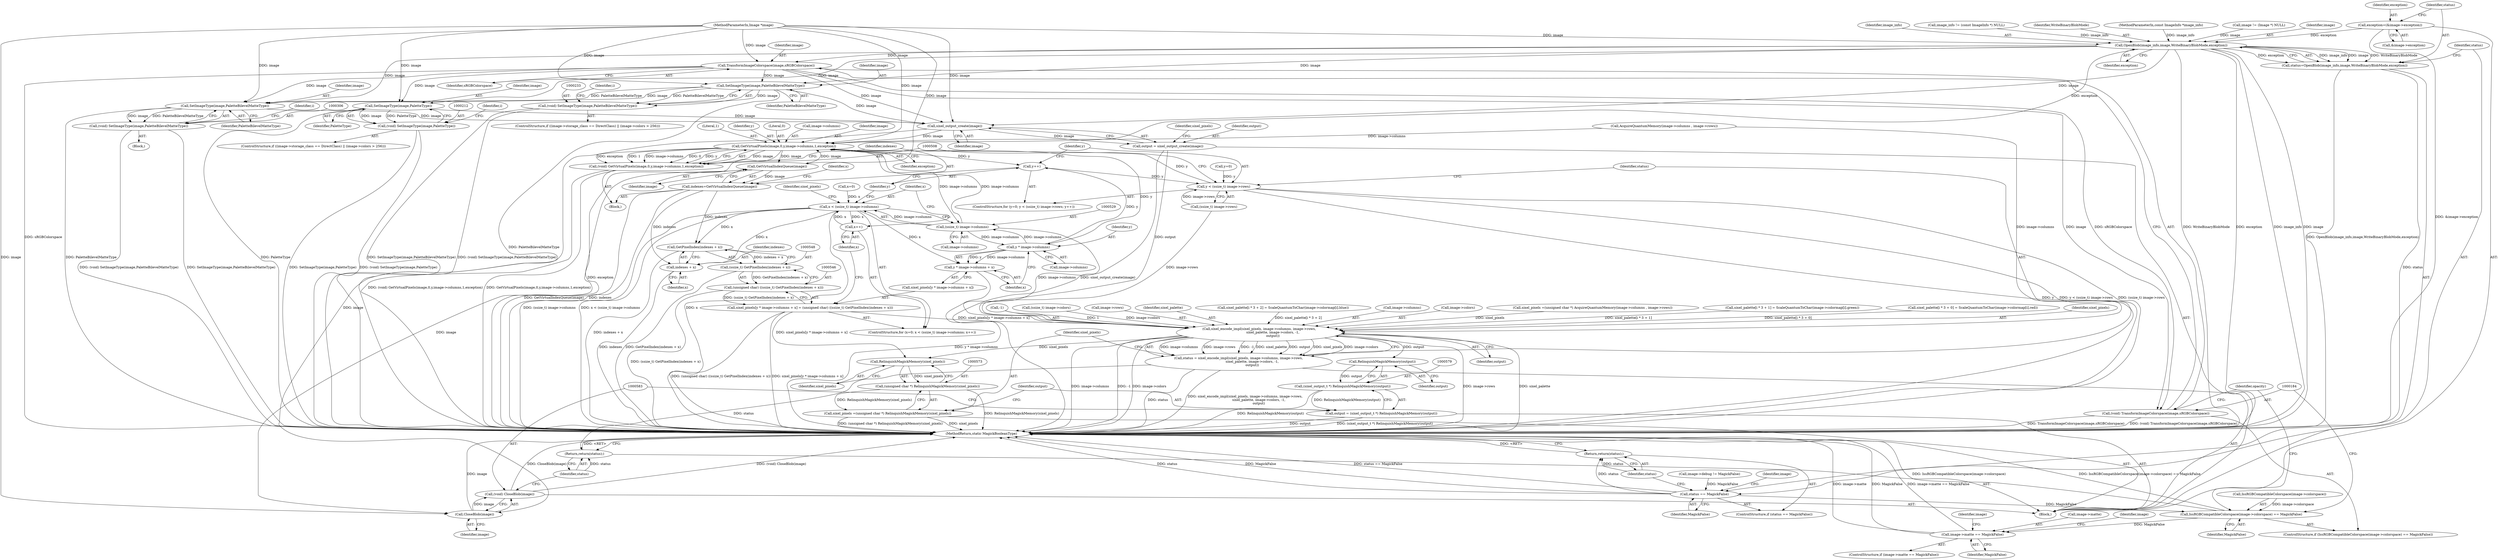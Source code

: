 digraph "0_ImageMagick_10b3823a7619ed22d42764733eb052c4159bc8c1_1@pointer" {
"1000157" [label="(Call,exception=(&image->exception))"];
"1000165" [label="(Call,OpenBlob(image_info,image,WriteBinaryBlobMode,exception))"];
"1000163" [label="(Call,status=OpenBlob(image_info,image,WriteBinaryBlobMode,exception))"];
"1000171" [label="(Call,status == MagickFalse)"];
"1000174" [label="(Return,return(status);)"];
"1000177" [label="(Call,IssRGBCompatibleColorspace(image->colorspace) == MagickFalse)"];
"1000193" [label="(Call,image->matte == MagickFalse)"];
"1000185" [label="(Call,TransformImageColorspace(image,sRGBColorspace))"];
"1000183" [label="(Call,(void) TransformImageColorspace(image,sRGBColorspace))"];
"1000213" [label="(Call,SetImageType(image,PaletteType))"];
"1000211" [label="(Call,(void) SetImageType(image,PaletteType))"];
"1000480" [label="(Call,sixel_output_create(image))"];
"1000478" [label="(Call,output = sixel_output_create(image))"];
"1000555" [label="(Call,sixel_encode_impl(sixel_pixels, image->columns, image->rows,\n                          sixel_palette, image->colors, -1,\n                          output))"];
"1000553" [label="(Call,status = sixel_encode_impl(sixel_pixels, image->columns, image->rows,\n                          sixel_palette, image->colors, -1,\n                          output))"];
"1000586" [label="(Return,return(status);)"];
"1000574" [label="(Call,RelinquishMagickMemory(sixel_pixels))"];
"1000572" [label="(Call,(unsigned char *) RelinquishMagickMemory(sixel_pixels))"];
"1000570" [label="(Call,sixel_pixels =(unsigned char *) RelinquishMagickMemory(sixel_pixels))"];
"1000580" [label="(Call,RelinquishMagickMemory(output))"];
"1000578" [label="(Call,(sixel_output_t *) RelinquishMagickMemory(output))"];
"1000576" [label="(Call,output = (sixel_output_t *) RelinquishMagickMemory(output))"];
"1000509" [label="(Call,GetVirtualPixels(image,0,y,image->columns,1,exception))"];
"1000504" [label="(Call,y++)"];
"1000497" [label="(Call,y < (ssize_t) image->rows)"];
"1000507" [label="(Call,(void) GetVirtualPixels(image,0,y,image->columns,1,exception))"];
"1000520" [label="(Call,GetVirtualIndexQueue(image))"];
"1000518" [label="(Call,indexes=GetVirtualIndexQueue(image))"];
"1000549" [label="(Call,GetPixelIndex(indexes + x))"];
"1000547" [label="(Call,(ssize_t) GetPixelIndex(indexes + x))"];
"1000545" [label="(Call,(unsigned char) ((ssize_t) GetPixelIndex(indexes + x)))"];
"1000535" [label="(Call,sixel_pixels[y * image->columns + x] = (unsigned char) ((ssize_t) GetPixelIndex(indexes + x)))"];
"1000550" [label="(Call,indexes + x)"];
"1000584" [label="(Call,CloseBlob(image))"];
"1000582" [label="(Call,(void) CloseBlob(image))"];
"1000528" [label="(Call,(ssize_t) image->columns)"];
"1000526" [label="(Call,x < (ssize_t) image->columns)"];
"1000533" [label="(Call,x++)"];
"1000538" [label="(Call,y * image->columns + x)"];
"1000539" [label="(Call,y * image->columns)"];
"1000234" [label="(Call,SetImageType(image,PaletteBilevelMatteType))"];
"1000232" [label="(Call,(void) SetImageType(image,PaletteBilevelMatteType))"];
"1000307" [label="(Call,SetImageType(image,PaletteBilevelMatteType))"];
"1000305" [label="(Call,(void) SetImageType(image,PaletteBilevelMatteType))"];
"1000309" [label="(Identifier,PaletteBilevelMatteType)"];
"1000576" [label="(Call,output = (sixel_output_t *) RelinquishMagickMemory(output))"];
"1000567" [label="(Call,-1)"];
"1000539" [label="(Call,y * image->columns)"];
"1000516" [label="(Literal,1)"];
"1000577" [label="(Identifier,output)"];
"1000486" [label="(Call,AcquireQuantumMemory(image->columns , image->rows))"];
"1000193" [label="(Call,image->matte == MagickFalse)"];
"1000183" [label="(Call,(void) TransformImageColorspace(image,sRGBColorspace))"];
"1000186" [label="(Identifier,image)"];
"1000170" [label="(ControlStructure,if (status == MagickFalse))"];
"1000569" [label="(Identifier,output)"];
"1000234" [label="(Call,SetImageType(image,PaletteBilevelMatteType))"];
"1000422" [label="(Call,(ssize_t) image->colors)"];
"1000498" [label="(Identifier,y)"];
"1000163" [label="(Call,status=OpenBlob(image_info,image,WriteBinaryBlobMode,exception))"];
"1000166" [label="(Identifier,image_info)"];
"1000194" [label="(Call,image->matte)"];
"1000159" [label="(Call,&image->exception)"];
"1000512" [label="(Identifier,y)"];
"1000517" [label="(Identifier,exception)"];
"1000158" [label="(Identifier,exception)"];
"1000581" [label="(Identifier,output)"];
"1000574" [label="(Call,RelinquishMagickMemory(sixel_pixels))"];
"1000213" [label="(Call,SetImageType(image,PaletteType))"];
"1000215" [label="(Identifier,PaletteType)"];
"1000571" [label="(Identifier,sixel_pixels)"];
"1000499" [label="(Call,(ssize_t) image->rows)"];
"1000493" [label="(ControlStructure,for (y=0; y < (ssize_t) image->rows; y++))"];
"1000483" [label="(Identifier,sixel_pixels)"];
"1000505" [label="(Identifier,y)"];
"1000551" [label="(Identifier,indexes)"];
"1000560" [label="(Call,image->rows)"];
"1000540" [label="(Identifier,y)"];
"1000554" [label="(Identifier,status)"];
"1000192" [label="(ControlStructure,if (image->matte == MagickFalse))"];
"1000418" [label="(Identifier,i)"];
"1000563" [label="(Identifier,sixel_palette)"];
"1000504" [label="(Call,y++)"];
"1000119" [label="(Call,image_info != (const ImageInfo *) NULL)"];
"1000462" [label="(Call,sixel_palette[i * 3 + 2] = ScaleQuantumToChar(image->colormap[i].blue))"];
"1000189" [label="(Identifier,opacity)"];
"1000526" [label="(Call,x < (ssize_t) image->columns)"];
"1000175" [label="(Identifier,status)"];
"1000164" [label="(Identifier,status)"];
"1000168" [label="(Identifier,WriteBinaryBlobMode)"];
"1000305" [label="(Call,(void) SetImageType(image,PaletteBilevelMatteType))"];
"1000506" [label="(Block,)"];
"1000528" [label="(Call,(ssize_t) image->columns)"];
"1000480" [label="(Call,sixel_output_create(image))"];
"1000580" [label="(Call,RelinquishMagickMemory(output))"];
"1000536" [label="(Call,sixel_pixels[y * image->columns + x])"];
"1000557" [label="(Call,image->columns)"];
"1000537" [label="(Identifier,sixel_pixels)"];
"1000312" [label="(Identifier,i)"];
"1000535" [label="(Call,sixel_pixels[y * image->columns + x] = (unsigned char) ((ssize_t) GetPixelIndex(indexes + x)))"];
"1000527" [label="(Identifier,x)"];
"1000157" [label="(Call,exception=(&image->exception))"];
"1000533" [label="(Call,x++)"];
"1000211" [label="(Call,(void) SetImageType(image,PaletteType))"];
"1000518" [label="(Call,indexes=GetVirtualIndexQueue(image))"];
"1000173" [label="(Identifier,MagickFalse)"];
"1000584" [label="(Call,CloseBlob(image))"];
"1000107" [label="(Block,)"];
"1000182" [label="(Identifier,MagickFalse)"];
"1000187" [label="(Identifier,sRGBColorspace)"];
"1000105" [label="(MethodParameterIn,const ImageInfo *image_info)"];
"1000530" [label="(Call,image->columns)"];
"1000131" [label="(Call,image != (Image *) NULL)"];
"1000575" [label="(Identifier,sixel_pixels)"];
"1000172" [label="(Identifier,status)"];
"1000185" [label="(Call,TransformImageColorspace(image,sRGBColorspace))"];
"1000165" [label="(Call,OpenBlob(image_info,image,WriteBinaryBlobMode,exception))"];
"1000555" [label="(Call,sixel_encode_impl(sixel_pixels, image->columns, image->rows,\n                          sixel_palette, image->colors, -1,\n                          output))"];
"1000588" [label="(MethodReturn,static MagickBooleanType)"];
"1000564" [label="(Call,image->colors)"];
"1000524" [label="(Identifier,x)"];
"1000232" [label="(Call,(void) SetImageType(image,PaletteBilevelMatteType))"];
"1000235" [label="(Identifier,image)"];
"1000570" [label="(Call,sixel_pixels =(unsigned char *) RelinquishMagickMemory(sixel_pixels))"];
"1000236" [label="(Identifier,PaletteBilevelMatteType)"];
"1000549" [label="(Call,GetPixelIndex(indexes + x))"];
"1000199" [label="(ControlStructure,if ((image->storage_class == DirectClass) || (image->colors > 256)))"];
"1000572" [label="(Call,(unsigned char *) RelinquishMagickMemory(sixel_pixels))"];
"1000143" [label="(Call,image->debug != MagickFalse)"];
"1000177" [label="(Call,IssRGBCompatibleColorspace(image->colorspace) == MagickFalse)"];
"1000497" [label="(Call,y < (ssize_t) image->rows)"];
"1000509" [label="(Call,GetVirtualPixels(image,0,y,image->columns,1,exception))"];
"1000507" [label="(Call,(void) GetVirtualPixels(image,0,y,image->columns,1,exception))"];
"1000522" [label="(ControlStructure,for (x=0; x < (ssize_t) image->columns; x++))"];
"1000167" [label="(Identifier,image)"];
"1000214" [label="(Identifier,image)"];
"1000520" [label="(Call,GetVirtualIndexQueue(image))"];
"1000511" [label="(Literal,0)"];
"1000174" [label="(Return,return(status);)"];
"1000481" [label="(Identifier,image)"];
"1000308" [label="(Identifier,image)"];
"1000519" [label="(Identifier,indexes)"];
"1000552" [label="(Identifier,x)"];
"1000544" [label="(Identifier,x)"];
"1000106" [label="(MethodParameterIn,Image *image)"];
"1000585" [label="(Identifier,image)"];
"1000171" [label="(Call,status == MagickFalse)"];
"1000538" [label="(Call,y * image->columns + x)"];
"1000239" [label="(Identifier,i)"];
"1000482" [label="(Call,sixel_pixels =(unsigned char *) AcquireQuantumMemory(image->columns , image->rows))"];
"1000523" [label="(Call,x=0)"];
"1000479" [label="(Identifier,output)"];
"1000513" [label="(Call,image->columns)"];
"1000534" [label="(Identifier,x)"];
"1000446" [label="(Call,sixel_palette[i * 3 + 1] = ScaleQuantumToChar(image->colormap[i].green))"];
"1000203" [label="(Identifier,image)"];
"1000547" [label="(Call,(ssize_t) GetPixelIndex(indexes + x))"];
"1000586" [label="(Return,return(status);)"];
"1000224" [label="(Identifier,image)"];
"1000510" [label="(Identifier,image)"];
"1000304" [label="(Block,)"];
"1000197" [label="(Identifier,MagickFalse)"];
"1000550" [label="(Call,indexes + x)"];
"1000553" [label="(Call,status = sixel_encode_impl(sixel_pixels, image->columns, image->rows,\n                          sixel_palette, image->colors, -1,\n                          output))"];
"1000176" [label="(ControlStructure,if (IssRGBCompatibleColorspace(image->colorspace) == MagickFalse))"];
"1000494" [label="(Call,y=0)"];
"1000180" [label="(Identifier,image)"];
"1000587" [label="(Identifier,status)"];
"1000478" [label="(Call,output = sixel_output_create(image))"];
"1000521" [label="(Identifier,image)"];
"1000178" [label="(Call,IssRGBCompatibleColorspace(image->colorspace))"];
"1000220" [label="(ControlStructure,if ((image->storage_class == DirectClass) || (image->colors > 256)))"];
"1000307" [label="(Call,SetImageType(image,PaletteBilevelMatteType))"];
"1000169" [label="(Identifier,exception)"];
"1000430" [label="(Call,sixel_palette[i * 3 + 0] = ScaleQuantumToChar(image->colormap[i].red))"];
"1000545" [label="(Call,(unsigned char) ((ssize_t) GetPixelIndex(indexes + x)))"];
"1000578" [label="(Call,(sixel_output_t *) RelinquishMagickMemory(output))"];
"1000541" [label="(Call,image->columns)"];
"1000556" [label="(Identifier,sixel_pixels)"];
"1000582" [label="(Call,(void) CloseBlob(image))"];
"1000157" -> "1000107"  [label="AST: "];
"1000157" -> "1000159"  [label="CFG: "];
"1000158" -> "1000157"  [label="AST: "];
"1000159" -> "1000157"  [label="AST: "];
"1000164" -> "1000157"  [label="CFG: "];
"1000157" -> "1000588"  [label="DDG: &image->exception"];
"1000157" -> "1000165"  [label="DDG: exception"];
"1000165" -> "1000163"  [label="AST: "];
"1000165" -> "1000169"  [label="CFG: "];
"1000166" -> "1000165"  [label="AST: "];
"1000167" -> "1000165"  [label="AST: "];
"1000168" -> "1000165"  [label="AST: "];
"1000169" -> "1000165"  [label="AST: "];
"1000163" -> "1000165"  [label="CFG: "];
"1000165" -> "1000588"  [label="DDG: WriteBinaryBlobMode"];
"1000165" -> "1000588"  [label="DDG: exception"];
"1000165" -> "1000588"  [label="DDG: image_info"];
"1000165" -> "1000588"  [label="DDG: image"];
"1000165" -> "1000163"  [label="DDG: image_info"];
"1000165" -> "1000163"  [label="DDG: image"];
"1000165" -> "1000163"  [label="DDG: WriteBinaryBlobMode"];
"1000165" -> "1000163"  [label="DDG: exception"];
"1000119" -> "1000165"  [label="DDG: image_info"];
"1000105" -> "1000165"  [label="DDG: image_info"];
"1000131" -> "1000165"  [label="DDG: image"];
"1000106" -> "1000165"  [label="DDG: image"];
"1000165" -> "1000185"  [label="DDG: image"];
"1000165" -> "1000213"  [label="DDG: image"];
"1000165" -> "1000234"  [label="DDG: image"];
"1000165" -> "1000307"  [label="DDG: image"];
"1000165" -> "1000480"  [label="DDG: image"];
"1000165" -> "1000509"  [label="DDG: exception"];
"1000163" -> "1000107"  [label="AST: "];
"1000164" -> "1000163"  [label="AST: "];
"1000172" -> "1000163"  [label="CFG: "];
"1000163" -> "1000588"  [label="DDG: OpenBlob(image_info,image,WriteBinaryBlobMode,exception)"];
"1000163" -> "1000171"  [label="DDG: status"];
"1000171" -> "1000170"  [label="AST: "];
"1000171" -> "1000173"  [label="CFG: "];
"1000172" -> "1000171"  [label="AST: "];
"1000173" -> "1000171"  [label="AST: "];
"1000175" -> "1000171"  [label="CFG: "];
"1000180" -> "1000171"  [label="CFG: "];
"1000171" -> "1000588"  [label="DDG: status"];
"1000171" -> "1000588"  [label="DDG: MagickFalse"];
"1000171" -> "1000588"  [label="DDG: status == MagickFalse"];
"1000143" -> "1000171"  [label="DDG: MagickFalse"];
"1000171" -> "1000174"  [label="DDG: status"];
"1000171" -> "1000177"  [label="DDG: MagickFalse"];
"1000174" -> "1000170"  [label="AST: "];
"1000174" -> "1000175"  [label="CFG: "];
"1000175" -> "1000174"  [label="AST: "];
"1000588" -> "1000174"  [label="CFG: "];
"1000174" -> "1000588"  [label="DDG: <RET>"];
"1000175" -> "1000174"  [label="DDG: status"];
"1000177" -> "1000176"  [label="AST: "];
"1000177" -> "1000182"  [label="CFG: "];
"1000178" -> "1000177"  [label="AST: "];
"1000182" -> "1000177"  [label="AST: "];
"1000184" -> "1000177"  [label="CFG: "];
"1000189" -> "1000177"  [label="CFG: "];
"1000177" -> "1000588"  [label="DDG: IssRGBCompatibleColorspace(image->colorspace)"];
"1000177" -> "1000588"  [label="DDG: IssRGBCompatibleColorspace(image->colorspace) == MagickFalse"];
"1000178" -> "1000177"  [label="DDG: image->colorspace"];
"1000177" -> "1000193"  [label="DDG: MagickFalse"];
"1000193" -> "1000192"  [label="AST: "];
"1000193" -> "1000197"  [label="CFG: "];
"1000194" -> "1000193"  [label="AST: "];
"1000197" -> "1000193"  [label="AST: "];
"1000203" -> "1000193"  [label="CFG: "];
"1000224" -> "1000193"  [label="CFG: "];
"1000193" -> "1000588"  [label="DDG: image->matte"];
"1000193" -> "1000588"  [label="DDG: MagickFalse"];
"1000193" -> "1000588"  [label="DDG: image->matte == MagickFalse"];
"1000185" -> "1000183"  [label="AST: "];
"1000185" -> "1000187"  [label="CFG: "];
"1000186" -> "1000185"  [label="AST: "];
"1000187" -> "1000185"  [label="AST: "];
"1000183" -> "1000185"  [label="CFG: "];
"1000185" -> "1000588"  [label="DDG: sRGBColorspace"];
"1000185" -> "1000183"  [label="DDG: image"];
"1000185" -> "1000183"  [label="DDG: sRGBColorspace"];
"1000106" -> "1000185"  [label="DDG: image"];
"1000185" -> "1000213"  [label="DDG: image"];
"1000185" -> "1000234"  [label="DDG: image"];
"1000185" -> "1000307"  [label="DDG: image"];
"1000185" -> "1000480"  [label="DDG: image"];
"1000183" -> "1000176"  [label="AST: "];
"1000184" -> "1000183"  [label="AST: "];
"1000189" -> "1000183"  [label="CFG: "];
"1000183" -> "1000588"  [label="DDG: TransformImageColorspace(image,sRGBColorspace)"];
"1000183" -> "1000588"  [label="DDG: (void) TransformImageColorspace(image,sRGBColorspace)"];
"1000213" -> "1000211"  [label="AST: "];
"1000213" -> "1000215"  [label="CFG: "];
"1000214" -> "1000213"  [label="AST: "];
"1000215" -> "1000213"  [label="AST: "];
"1000211" -> "1000213"  [label="CFG: "];
"1000213" -> "1000588"  [label="DDG: PaletteType"];
"1000213" -> "1000211"  [label="DDG: image"];
"1000213" -> "1000211"  [label="DDG: PaletteType"];
"1000106" -> "1000213"  [label="DDG: image"];
"1000213" -> "1000480"  [label="DDG: image"];
"1000211" -> "1000199"  [label="AST: "];
"1000212" -> "1000211"  [label="AST: "];
"1000418" -> "1000211"  [label="CFG: "];
"1000211" -> "1000588"  [label="DDG: (void) SetImageType(image,PaletteType)"];
"1000211" -> "1000588"  [label="DDG: SetImageType(image,PaletteType)"];
"1000480" -> "1000478"  [label="AST: "];
"1000480" -> "1000481"  [label="CFG: "];
"1000481" -> "1000480"  [label="AST: "];
"1000478" -> "1000480"  [label="CFG: "];
"1000480" -> "1000478"  [label="DDG: image"];
"1000234" -> "1000480"  [label="DDG: image"];
"1000307" -> "1000480"  [label="DDG: image"];
"1000106" -> "1000480"  [label="DDG: image"];
"1000480" -> "1000509"  [label="DDG: image"];
"1000480" -> "1000584"  [label="DDG: image"];
"1000478" -> "1000107"  [label="AST: "];
"1000479" -> "1000478"  [label="AST: "];
"1000483" -> "1000478"  [label="CFG: "];
"1000478" -> "1000588"  [label="DDG: sixel_output_create(image)"];
"1000478" -> "1000555"  [label="DDG: output"];
"1000555" -> "1000553"  [label="AST: "];
"1000555" -> "1000569"  [label="CFG: "];
"1000556" -> "1000555"  [label="AST: "];
"1000557" -> "1000555"  [label="AST: "];
"1000560" -> "1000555"  [label="AST: "];
"1000563" -> "1000555"  [label="AST: "];
"1000564" -> "1000555"  [label="AST: "];
"1000567" -> "1000555"  [label="AST: "];
"1000569" -> "1000555"  [label="AST: "];
"1000553" -> "1000555"  [label="CFG: "];
"1000555" -> "1000588"  [label="DDG: image->rows"];
"1000555" -> "1000588"  [label="DDG: sixel_palette"];
"1000555" -> "1000588"  [label="DDG: image->columns"];
"1000555" -> "1000588"  [label="DDG: -1"];
"1000555" -> "1000588"  [label="DDG: image->colors"];
"1000555" -> "1000553"  [label="DDG: image->columns"];
"1000555" -> "1000553"  [label="DDG: image->rows"];
"1000555" -> "1000553"  [label="DDG: -1"];
"1000555" -> "1000553"  [label="DDG: sixel_palette"];
"1000555" -> "1000553"  [label="DDG: output"];
"1000555" -> "1000553"  [label="DDG: sixel_pixels"];
"1000555" -> "1000553"  [label="DDG: image->colors"];
"1000482" -> "1000555"  [label="DDG: sixel_pixels"];
"1000535" -> "1000555"  [label="DDG: sixel_pixels[y * image->columns + x]"];
"1000528" -> "1000555"  [label="DDG: image->columns"];
"1000486" -> "1000555"  [label="DDG: image->columns"];
"1000499" -> "1000555"  [label="DDG: image->rows"];
"1000462" -> "1000555"  [label="DDG: sixel_palette[i * 3 + 2]"];
"1000446" -> "1000555"  [label="DDG: sixel_palette[i * 3 + 1]"];
"1000430" -> "1000555"  [label="DDG: sixel_palette[i * 3 + 0]"];
"1000422" -> "1000555"  [label="DDG: image->colors"];
"1000567" -> "1000555"  [label="DDG: 1"];
"1000555" -> "1000574"  [label="DDG: sixel_pixels"];
"1000555" -> "1000580"  [label="DDG: output"];
"1000553" -> "1000107"  [label="AST: "];
"1000554" -> "1000553"  [label="AST: "];
"1000571" -> "1000553"  [label="CFG: "];
"1000553" -> "1000588"  [label="DDG: status"];
"1000553" -> "1000588"  [label="DDG: sixel_encode_impl(sixel_pixels, image->columns, image->rows,\n                          sixel_palette, image->colors, -1,\n                          output)"];
"1000553" -> "1000586"  [label="DDG: status"];
"1000586" -> "1000107"  [label="AST: "];
"1000586" -> "1000587"  [label="CFG: "];
"1000587" -> "1000586"  [label="AST: "];
"1000588" -> "1000586"  [label="CFG: "];
"1000586" -> "1000588"  [label="DDG: <RET>"];
"1000587" -> "1000586"  [label="DDG: status"];
"1000574" -> "1000572"  [label="AST: "];
"1000574" -> "1000575"  [label="CFG: "];
"1000575" -> "1000574"  [label="AST: "];
"1000572" -> "1000574"  [label="CFG: "];
"1000574" -> "1000572"  [label="DDG: sixel_pixels"];
"1000535" -> "1000574"  [label="DDG: sixel_pixels[y * image->columns + x]"];
"1000572" -> "1000570"  [label="AST: "];
"1000573" -> "1000572"  [label="AST: "];
"1000570" -> "1000572"  [label="CFG: "];
"1000572" -> "1000588"  [label="DDG: RelinquishMagickMemory(sixel_pixels)"];
"1000572" -> "1000570"  [label="DDG: RelinquishMagickMemory(sixel_pixels)"];
"1000570" -> "1000107"  [label="AST: "];
"1000571" -> "1000570"  [label="AST: "];
"1000577" -> "1000570"  [label="CFG: "];
"1000570" -> "1000588"  [label="DDG: sixel_pixels"];
"1000570" -> "1000588"  [label="DDG: (unsigned char *) RelinquishMagickMemory(sixel_pixels)"];
"1000580" -> "1000578"  [label="AST: "];
"1000580" -> "1000581"  [label="CFG: "];
"1000581" -> "1000580"  [label="AST: "];
"1000578" -> "1000580"  [label="CFG: "];
"1000580" -> "1000578"  [label="DDG: output"];
"1000578" -> "1000576"  [label="AST: "];
"1000579" -> "1000578"  [label="AST: "];
"1000576" -> "1000578"  [label="CFG: "];
"1000578" -> "1000588"  [label="DDG: RelinquishMagickMemory(output)"];
"1000578" -> "1000576"  [label="DDG: RelinquishMagickMemory(output)"];
"1000576" -> "1000107"  [label="AST: "];
"1000577" -> "1000576"  [label="AST: "];
"1000583" -> "1000576"  [label="CFG: "];
"1000576" -> "1000588"  [label="DDG: output"];
"1000576" -> "1000588"  [label="DDG: (sixel_output_t *) RelinquishMagickMemory(output)"];
"1000509" -> "1000507"  [label="AST: "];
"1000509" -> "1000517"  [label="CFG: "];
"1000510" -> "1000509"  [label="AST: "];
"1000511" -> "1000509"  [label="AST: "];
"1000512" -> "1000509"  [label="AST: "];
"1000513" -> "1000509"  [label="AST: "];
"1000516" -> "1000509"  [label="AST: "];
"1000517" -> "1000509"  [label="AST: "];
"1000507" -> "1000509"  [label="CFG: "];
"1000509" -> "1000588"  [label="DDG: exception"];
"1000509" -> "1000504"  [label="DDG: y"];
"1000509" -> "1000507"  [label="DDG: image"];
"1000509" -> "1000507"  [label="DDG: exception"];
"1000509" -> "1000507"  [label="DDG: 1"];
"1000509" -> "1000507"  [label="DDG: image->columns"];
"1000509" -> "1000507"  [label="DDG: 0"];
"1000509" -> "1000507"  [label="DDG: y"];
"1000520" -> "1000509"  [label="DDG: image"];
"1000106" -> "1000509"  [label="DDG: image"];
"1000497" -> "1000509"  [label="DDG: y"];
"1000528" -> "1000509"  [label="DDG: image->columns"];
"1000486" -> "1000509"  [label="DDG: image->columns"];
"1000509" -> "1000520"  [label="DDG: image"];
"1000509" -> "1000528"  [label="DDG: image->columns"];
"1000509" -> "1000539"  [label="DDG: y"];
"1000504" -> "1000493"  [label="AST: "];
"1000504" -> "1000505"  [label="CFG: "];
"1000505" -> "1000504"  [label="AST: "];
"1000498" -> "1000504"  [label="CFG: "];
"1000504" -> "1000497"  [label="DDG: y"];
"1000539" -> "1000504"  [label="DDG: y"];
"1000497" -> "1000493"  [label="AST: "];
"1000497" -> "1000499"  [label="CFG: "];
"1000498" -> "1000497"  [label="AST: "];
"1000499" -> "1000497"  [label="AST: "];
"1000508" -> "1000497"  [label="CFG: "];
"1000554" -> "1000497"  [label="CFG: "];
"1000497" -> "1000588"  [label="DDG: y"];
"1000497" -> "1000588"  [label="DDG: y < (ssize_t) image->rows"];
"1000497" -> "1000588"  [label="DDG: (ssize_t) image->rows"];
"1000494" -> "1000497"  [label="DDG: y"];
"1000499" -> "1000497"  [label="DDG: image->rows"];
"1000507" -> "1000506"  [label="AST: "];
"1000508" -> "1000507"  [label="AST: "];
"1000519" -> "1000507"  [label="CFG: "];
"1000507" -> "1000588"  [label="DDG: GetVirtualPixels(image,0,y,image->columns,1,exception)"];
"1000507" -> "1000588"  [label="DDG: (void) GetVirtualPixels(image,0,y,image->columns,1,exception)"];
"1000520" -> "1000518"  [label="AST: "];
"1000520" -> "1000521"  [label="CFG: "];
"1000521" -> "1000520"  [label="AST: "];
"1000518" -> "1000520"  [label="CFG: "];
"1000520" -> "1000518"  [label="DDG: image"];
"1000106" -> "1000520"  [label="DDG: image"];
"1000520" -> "1000584"  [label="DDG: image"];
"1000518" -> "1000506"  [label="AST: "];
"1000519" -> "1000518"  [label="AST: "];
"1000524" -> "1000518"  [label="CFG: "];
"1000518" -> "1000588"  [label="DDG: GetVirtualIndexQueue(image)"];
"1000518" -> "1000588"  [label="DDG: indexes"];
"1000518" -> "1000549"  [label="DDG: indexes"];
"1000518" -> "1000550"  [label="DDG: indexes"];
"1000549" -> "1000547"  [label="AST: "];
"1000549" -> "1000550"  [label="CFG: "];
"1000550" -> "1000549"  [label="AST: "];
"1000547" -> "1000549"  [label="CFG: "];
"1000549" -> "1000588"  [label="DDG: indexes + x"];
"1000549" -> "1000547"  [label="DDG: indexes + x"];
"1000526" -> "1000549"  [label="DDG: x"];
"1000547" -> "1000545"  [label="AST: "];
"1000548" -> "1000547"  [label="AST: "];
"1000545" -> "1000547"  [label="CFG: "];
"1000547" -> "1000588"  [label="DDG: GetPixelIndex(indexes + x)"];
"1000547" -> "1000545"  [label="DDG: GetPixelIndex(indexes + x)"];
"1000545" -> "1000535"  [label="AST: "];
"1000546" -> "1000545"  [label="AST: "];
"1000535" -> "1000545"  [label="CFG: "];
"1000545" -> "1000588"  [label="DDG: (ssize_t) GetPixelIndex(indexes + x)"];
"1000545" -> "1000535"  [label="DDG: (ssize_t) GetPixelIndex(indexes + x)"];
"1000535" -> "1000522"  [label="AST: "];
"1000536" -> "1000535"  [label="AST: "];
"1000534" -> "1000535"  [label="CFG: "];
"1000535" -> "1000588"  [label="DDG: sixel_pixels[y * image->columns + x]"];
"1000535" -> "1000588"  [label="DDG: (unsigned char) ((ssize_t) GetPixelIndex(indexes + x))"];
"1000550" -> "1000552"  [label="CFG: "];
"1000551" -> "1000550"  [label="AST: "];
"1000552" -> "1000550"  [label="AST: "];
"1000550" -> "1000588"  [label="DDG: indexes"];
"1000526" -> "1000550"  [label="DDG: x"];
"1000584" -> "1000582"  [label="AST: "];
"1000584" -> "1000585"  [label="CFG: "];
"1000585" -> "1000584"  [label="AST: "];
"1000582" -> "1000584"  [label="CFG: "];
"1000584" -> "1000588"  [label="DDG: image"];
"1000584" -> "1000582"  [label="DDG: image"];
"1000106" -> "1000584"  [label="DDG: image"];
"1000582" -> "1000107"  [label="AST: "];
"1000583" -> "1000582"  [label="AST: "];
"1000587" -> "1000582"  [label="CFG: "];
"1000582" -> "1000588"  [label="DDG: CloseBlob(image)"];
"1000582" -> "1000588"  [label="DDG: (void) CloseBlob(image)"];
"1000528" -> "1000526"  [label="AST: "];
"1000528" -> "1000530"  [label="CFG: "];
"1000529" -> "1000528"  [label="AST: "];
"1000530" -> "1000528"  [label="AST: "];
"1000526" -> "1000528"  [label="CFG: "];
"1000528" -> "1000526"  [label="DDG: image->columns"];
"1000539" -> "1000528"  [label="DDG: image->columns"];
"1000528" -> "1000539"  [label="DDG: image->columns"];
"1000526" -> "1000522"  [label="AST: "];
"1000527" -> "1000526"  [label="AST: "];
"1000537" -> "1000526"  [label="CFG: "];
"1000505" -> "1000526"  [label="CFG: "];
"1000526" -> "1000588"  [label="DDG: (ssize_t) image->columns"];
"1000526" -> "1000588"  [label="DDG: x < (ssize_t) image->columns"];
"1000526" -> "1000588"  [label="DDG: x"];
"1000523" -> "1000526"  [label="DDG: x"];
"1000533" -> "1000526"  [label="DDG: x"];
"1000526" -> "1000533"  [label="DDG: x"];
"1000526" -> "1000538"  [label="DDG: x"];
"1000533" -> "1000522"  [label="AST: "];
"1000533" -> "1000534"  [label="CFG: "];
"1000534" -> "1000533"  [label="AST: "];
"1000527" -> "1000533"  [label="CFG: "];
"1000538" -> "1000536"  [label="AST: "];
"1000538" -> "1000544"  [label="CFG: "];
"1000539" -> "1000538"  [label="AST: "];
"1000544" -> "1000538"  [label="AST: "];
"1000536" -> "1000538"  [label="CFG: "];
"1000538" -> "1000588"  [label="DDG: y * image->columns"];
"1000539" -> "1000538"  [label="DDG: y"];
"1000539" -> "1000538"  [label="DDG: image->columns"];
"1000539" -> "1000541"  [label="CFG: "];
"1000540" -> "1000539"  [label="AST: "];
"1000541" -> "1000539"  [label="AST: "];
"1000544" -> "1000539"  [label="CFG: "];
"1000234" -> "1000232"  [label="AST: "];
"1000234" -> "1000236"  [label="CFG: "];
"1000235" -> "1000234"  [label="AST: "];
"1000236" -> "1000234"  [label="AST: "];
"1000232" -> "1000234"  [label="CFG: "];
"1000234" -> "1000588"  [label="DDG: PaletteBilevelMatteType"];
"1000234" -> "1000232"  [label="DDG: image"];
"1000234" -> "1000232"  [label="DDG: PaletteBilevelMatteType"];
"1000106" -> "1000234"  [label="DDG: image"];
"1000234" -> "1000307"  [label="DDG: image"];
"1000234" -> "1000307"  [label="DDG: PaletteBilevelMatteType"];
"1000232" -> "1000220"  [label="AST: "];
"1000233" -> "1000232"  [label="AST: "];
"1000239" -> "1000232"  [label="CFG: "];
"1000232" -> "1000588"  [label="DDG: (void) SetImageType(image,PaletteBilevelMatteType)"];
"1000232" -> "1000588"  [label="DDG: SetImageType(image,PaletteBilevelMatteType)"];
"1000307" -> "1000305"  [label="AST: "];
"1000307" -> "1000309"  [label="CFG: "];
"1000308" -> "1000307"  [label="AST: "];
"1000309" -> "1000307"  [label="AST: "];
"1000305" -> "1000307"  [label="CFG: "];
"1000307" -> "1000588"  [label="DDG: PaletteBilevelMatteType"];
"1000307" -> "1000305"  [label="DDG: image"];
"1000307" -> "1000305"  [label="DDG: PaletteBilevelMatteType"];
"1000106" -> "1000307"  [label="DDG: image"];
"1000305" -> "1000304"  [label="AST: "];
"1000306" -> "1000305"  [label="AST: "];
"1000312" -> "1000305"  [label="CFG: "];
"1000305" -> "1000588"  [label="DDG: (void) SetImageType(image,PaletteBilevelMatteType)"];
"1000305" -> "1000588"  [label="DDG: SetImageType(image,PaletteBilevelMatteType)"];
}
